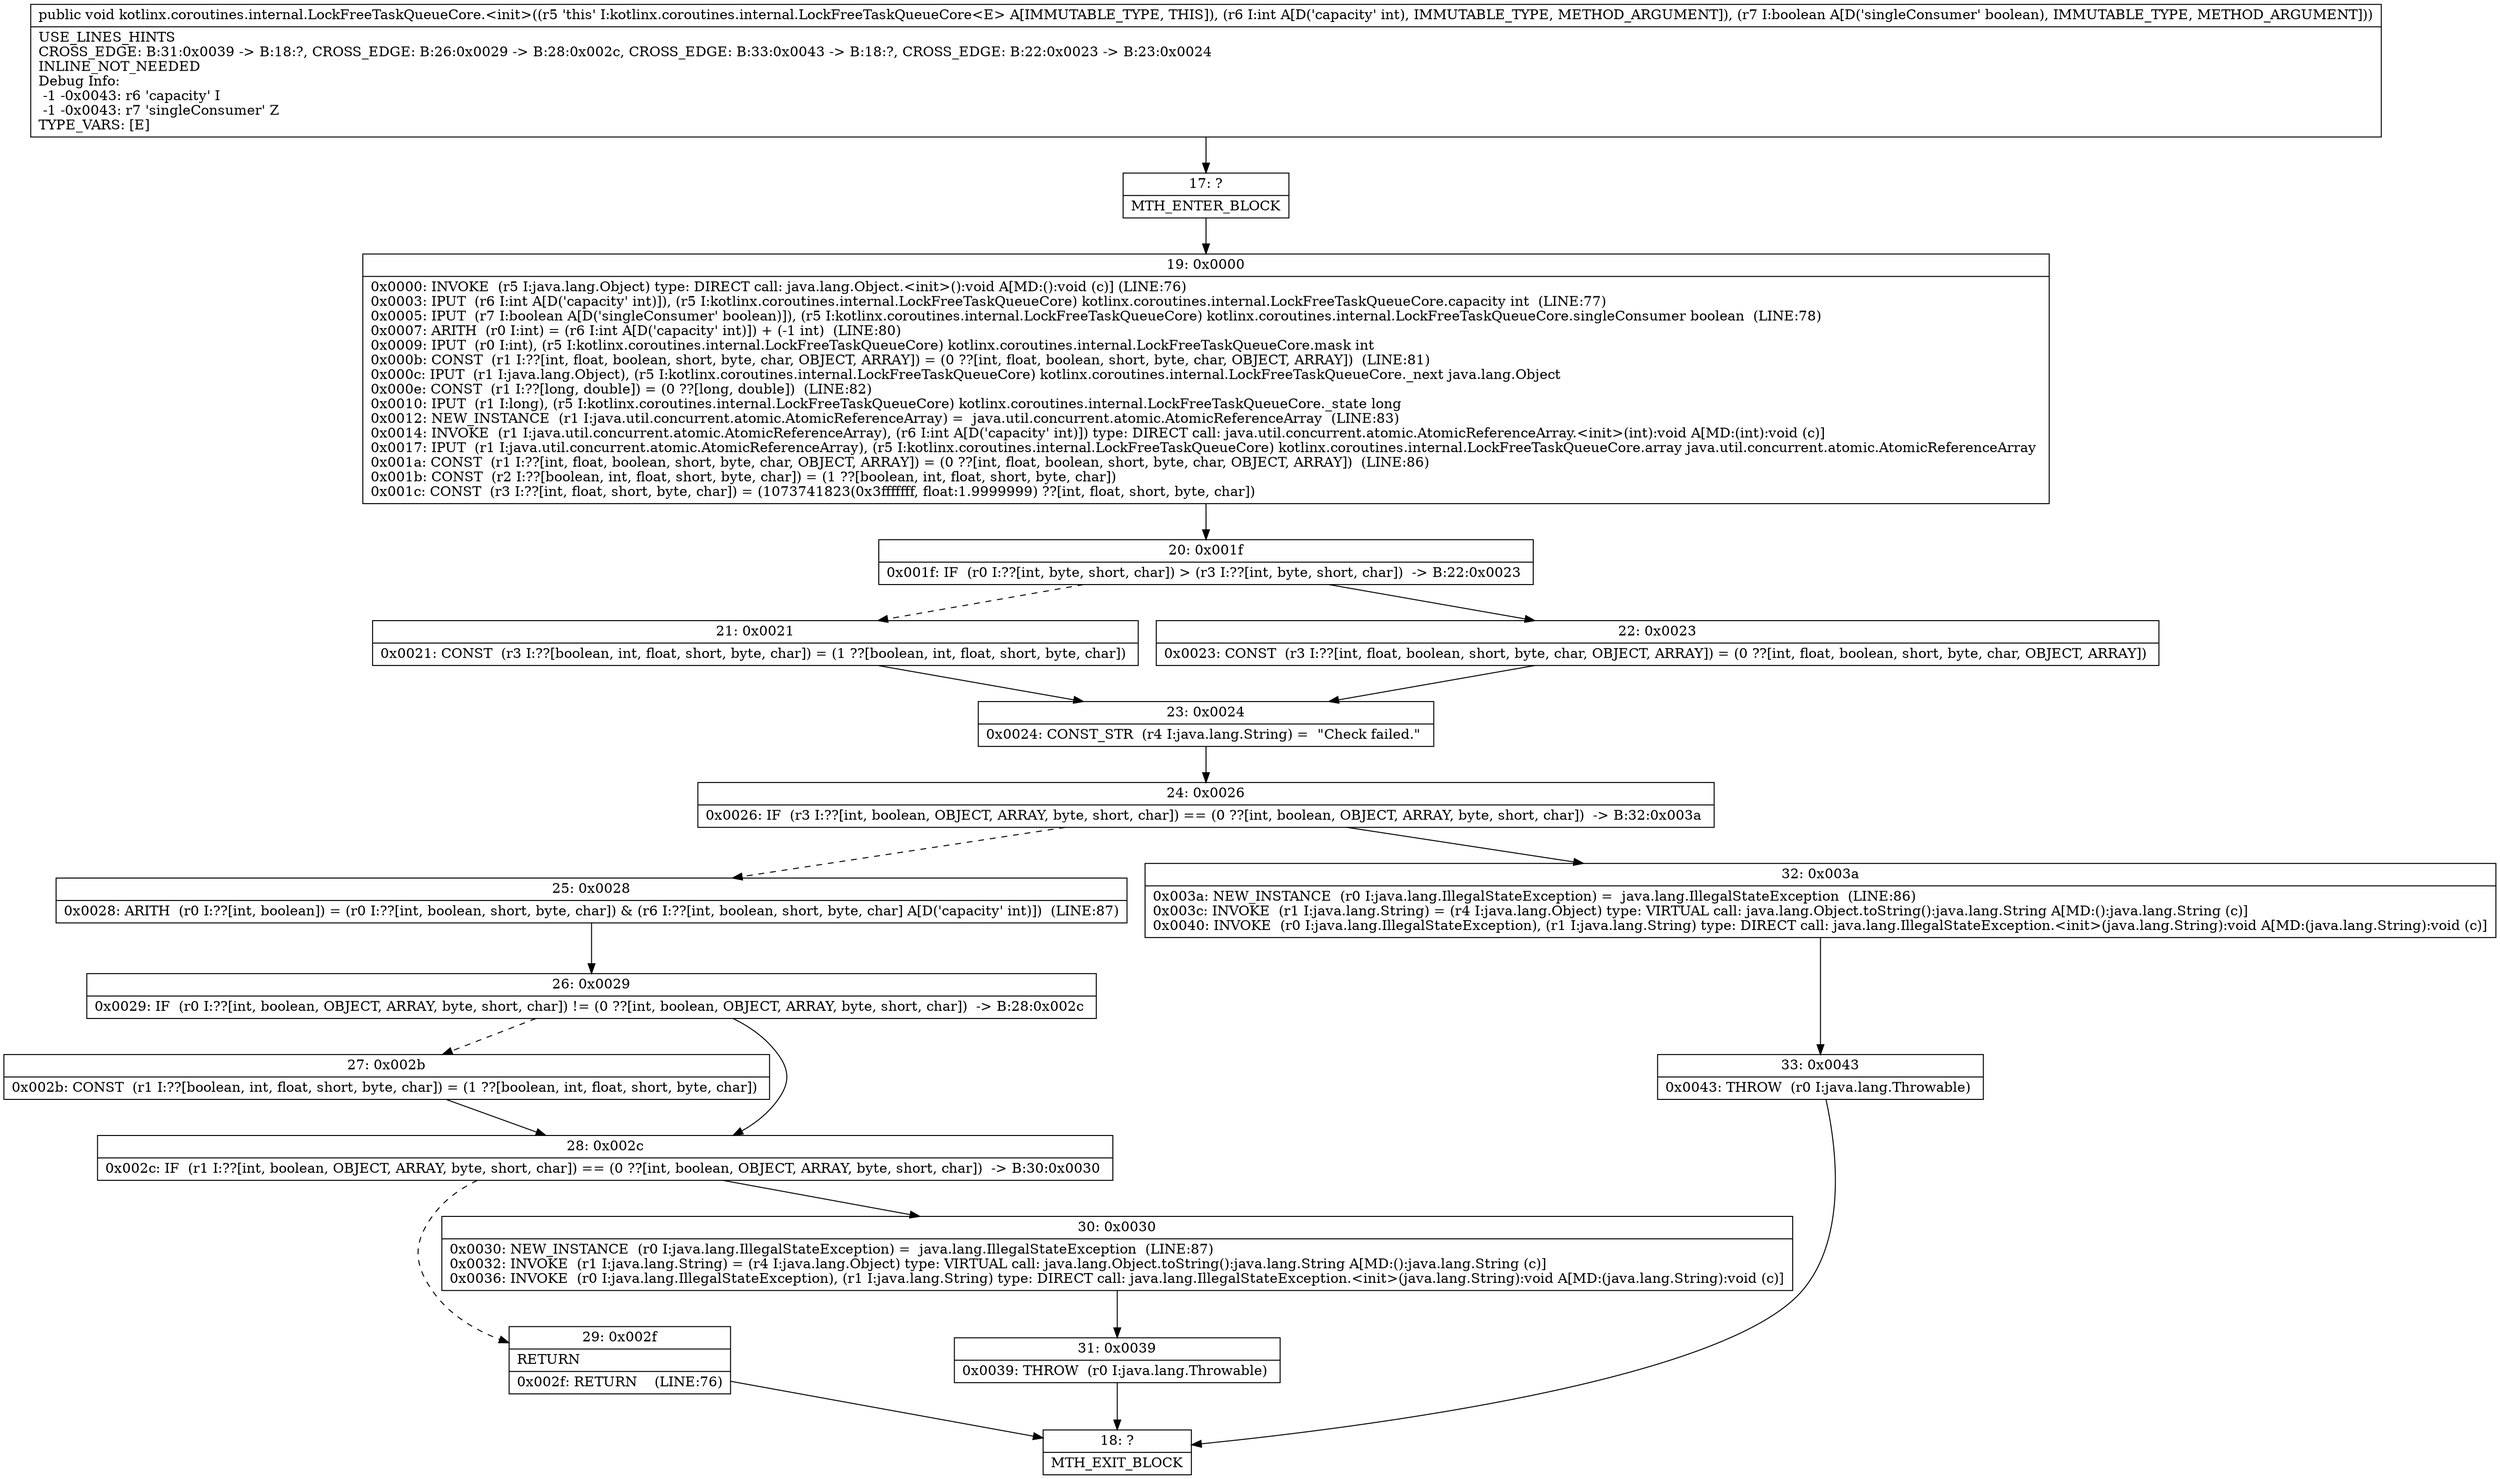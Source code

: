 digraph "CFG forkotlinx.coroutines.internal.LockFreeTaskQueueCore.\<init\>(IZ)V" {
Node_17 [shape=record,label="{17\:\ ?|MTH_ENTER_BLOCK\l}"];
Node_19 [shape=record,label="{19\:\ 0x0000|0x0000: INVOKE  (r5 I:java.lang.Object) type: DIRECT call: java.lang.Object.\<init\>():void A[MD:():void (c)] (LINE:76)\l0x0003: IPUT  (r6 I:int A[D('capacity' int)]), (r5 I:kotlinx.coroutines.internal.LockFreeTaskQueueCore) kotlinx.coroutines.internal.LockFreeTaskQueueCore.capacity int  (LINE:77)\l0x0005: IPUT  (r7 I:boolean A[D('singleConsumer' boolean)]), (r5 I:kotlinx.coroutines.internal.LockFreeTaskQueueCore) kotlinx.coroutines.internal.LockFreeTaskQueueCore.singleConsumer boolean  (LINE:78)\l0x0007: ARITH  (r0 I:int) = (r6 I:int A[D('capacity' int)]) + (\-1 int)  (LINE:80)\l0x0009: IPUT  (r0 I:int), (r5 I:kotlinx.coroutines.internal.LockFreeTaskQueueCore) kotlinx.coroutines.internal.LockFreeTaskQueueCore.mask int \l0x000b: CONST  (r1 I:??[int, float, boolean, short, byte, char, OBJECT, ARRAY]) = (0 ??[int, float, boolean, short, byte, char, OBJECT, ARRAY])  (LINE:81)\l0x000c: IPUT  (r1 I:java.lang.Object), (r5 I:kotlinx.coroutines.internal.LockFreeTaskQueueCore) kotlinx.coroutines.internal.LockFreeTaskQueueCore._next java.lang.Object \l0x000e: CONST  (r1 I:??[long, double]) = (0 ??[long, double])  (LINE:82)\l0x0010: IPUT  (r1 I:long), (r5 I:kotlinx.coroutines.internal.LockFreeTaskQueueCore) kotlinx.coroutines.internal.LockFreeTaskQueueCore._state long \l0x0012: NEW_INSTANCE  (r1 I:java.util.concurrent.atomic.AtomicReferenceArray) =  java.util.concurrent.atomic.AtomicReferenceArray  (LINE:83)\l0x0014: INVOKE  (r1 I:java.util.concurrent.atomic.AtomicReferenceArray), (r6 I:int A[D('capacity' int)]) type: DIRECT call: java.util.concurrent.atomic.AtomicReferenceArray.\<init\>(int):void A[MD:(int):void (c)]\l0x0017: IPUT  (r1 I:java.util.concurrent.atomic.AtomicReferenceArray), (r5 I:kotlinx.coroutines.internal.LockFreeTaskQueueCore) kotlinx.coroutines.internal.LockFreeTaskQueueCore.array java.util.concurrent.atomic.AtomicReferenceArray \l0x001a: CONST  (r1 I:??[int, float, boolean, short, byte, char, OBJECT, ARRAY]) = (0 ??[int, float, boolean, short, byte, char, OBJECT, ARRAY])  (LINE:86)\l0x001b: CONST  (r2 I:??[boolean, int, float, short, byte, char]) = (1 ??[boolean, int, float, short, byte, char]) \l0x001c: CONST  (r3 I:??[int, float, short, byte, char]) = (1073741823(0x3fffffff, float:1.9999999) ??[int, float, short, byte, char]) \l}"];
Node_20 [shape=record,label="{20\:\ 0x001f|0x001f: IF  (r0 I:??[int, byte, short, char]) \> (r3 I:??[int, byte, short, char])  \-\> B:22:0x0023 \l}"];
Node_21 [shape=record,label="{21\:\ 0x0021|0x0021: CONST  (r3 I:??[boolean, int, float, short, byte, char]) = (1 ??[boolean, int, float, short, byte, char]) \l}"];
Node_23 [shape=record,label="{23\:\ 0x0024|0x0024: CONST_STR  (r4 I:java.lang.String) =  \"Check failed.\" \l}"];
Node_24 [shape=record,label="{24\:\ 0x0026|0x0026: IF  (r3 I:??[int, boolean, OBJECT, ARRAY, byte, short, char]) == (0 ??[int, boolean, OBJECT, ARRAY, byte, short, char])  \-\> B:32:0x003a \l}"];
Node_25 [shape=record,label="{25\:\ 0x0028|0x0028: ARITH  (r0 I:??[int, boolean]) = (r0 I:??[int, boolean, short, byte, char]) & (r6 I:??[int, boolean, short, byte, char] A[D('capacity' int)])  (LINE:87)\l}"];
Node_26 [shape=record,label="{26\:\ 0x0029|0x0029: IF  (r0 I:??[int, boolean, OBJECT, ARRAY, byte, short, char]) != (0 ??[int, boolean, OBJECT, ARRAY, byte, short, char])  \-\> B:28:0x002c \l}"];
Node_27 [shape=record,label="{27\:\ 0x002b|0x002b: CONST  (r1 I:??[boolean, int, float, short, byte, char]) = (1 ??[boolean, int, float, short, byte, char]) \l}"];
Node_28 [shape=record,label="{28\:\ 0x002c|0x002c: IF  (r1 I:??[int, boolean, OBJECT, ARRAY, byte, short, char]) == (0 ??[int, boolean, OBJECT, ARRAY, byte, short, char])  \-\> B:30:0x0030 \l}"];
Node_29 [shape=record,label="{29\:\ 0x002f|RETURN\l|0x002f: RETURN    (LINE:76)\l}"];
Node_18 [shape=record,label="{18\:\ ?|MTH_EXIT_BLOCK\l}"];
Node_30 [shape=record,label="{30\:\ 0x0030|0x0030: NEW_INSTANCE  (r0 I:java.lang.IllegalStateException) =  java.lang.IllegalStateException  (LINE:87)\l0x0032: INVOKE  (r1 I:java.lang.String) = (r4 I:java.lang.Object) type: VIRTUAL call: java.lang.Object.toString():java.lang.String A[MD:():java.lang.String (c)]\l0x0036: INVOKE  (r0 I:java.lang.IllegalStateException), (r1 I:java.lang.String) type: DIRECT call: java.lang.IllegalStateException.\<init\>(java.lang.String):void A[MD:(java.lang.String):void (c)]\l}"];
Node_31 [shape=record,label="{31\:\ 0x0039|0x0039: THROW  (r0 I:java.lang.Throwable) \l}"];
Node_32 [shape=record,label="{32\:\ 0x003a|0x003a: NEW_INSTANCE  (r0 I:java.lang.IllegalStateException) =  java.lang.IllegalStateException  (LINE:86)\l0x003c: INVOKE  (r1 I:java.lang.String) = (r4 I:java.lang.Object) type: VIRTUAL call: java.lang.Object.toString():java.lang.String A[MD:():java.lang.String (c)]\l0x0040: INVOKE  (r0 I:java.lang.IllegalStateException), (r1 I:java.lang.String) type: DIRECT call: java.lang.IllegalStateException.\<init\>(java.lang.String):void A[MD:(java.lang.String):void (c)]\l}"];
Node_33 [shape=record,label="{33\:\ 0x0043|0x0043: THROW  (r0 I:java.lang.Throwable) \l}"];
Node_22 [shape=record,label="{22\:\ 0x0023|0x0023: CONST  (r3 I:??[int, float, boolean, short, byte, char, OBJECT, ARRAY]) = (0 ??[int, float, boolean, short, byte, char, OBJECT, ARRAY]) \l}"];
MethodNode[shape=record,label="{public void kotlinx.coroutines.internal.LockFreeTaskQueueCore.\<init\>((r5 'this' I:kotlinx.coroutines.internal.LockFreeTaskQueueCore\<E\> A[IMMUTABLE_TYPE, THIS]), (r6 I:int A[D('capacity' int), IMMUTABLE_TYPE, METHOD_ARGUMENT]), (r7 I:boolean A[D('singleConsumer' boolean), IMMUTABLE_TYPE, METHOD_ARGUMENT]))  | USE_LINES_HINTS\lCROSS_EDGE: B:31:0x0039 \-\> B:18:?, CROSS_EDGE: B:26:0x0029 \-\> B:28:0x002c, CROSS_EDGE: B:33:0x0043 \-\> B:18:?, CROSS_EDGE: B:22:0x0023 \-\> B:23:0x0024\lINLINE_NOT_NEEDED\lDebug Info:\l  \-1 \-0x0043: r6 'capacity' I\l  \-1 \-0x0043: r7 'singleConsumer' Z\lTYPE_VARS: [E]\l}"];
MethodNode -> Node_17;Node_17 -> Node_19;
Node_19 -> Node_20;
Node_20 -> Node_21[style=dashed];
Node_20 -> Node_22;
Node_21 -> Node_23;
Node_23 -> Node_24;
Node_24 -> Node_25[style=dashed];
Node_24 -> Node_32;
Node_25 -> Node_26;
Node_26 -> Node_27[style=dashed];
Node_26 -> Node_28;
Node_27 -> Node_28;
Node_28 -> Node_29[style=dashed];
Node_28 -> Node_30;
Node_29 -> Node_18;
Node_30 -> Node_31;
Node_31 -> Node_18;
Node_32 -> Node_33;
Node_33 -> Node_18;
Node_22 -> Node_23;
}

